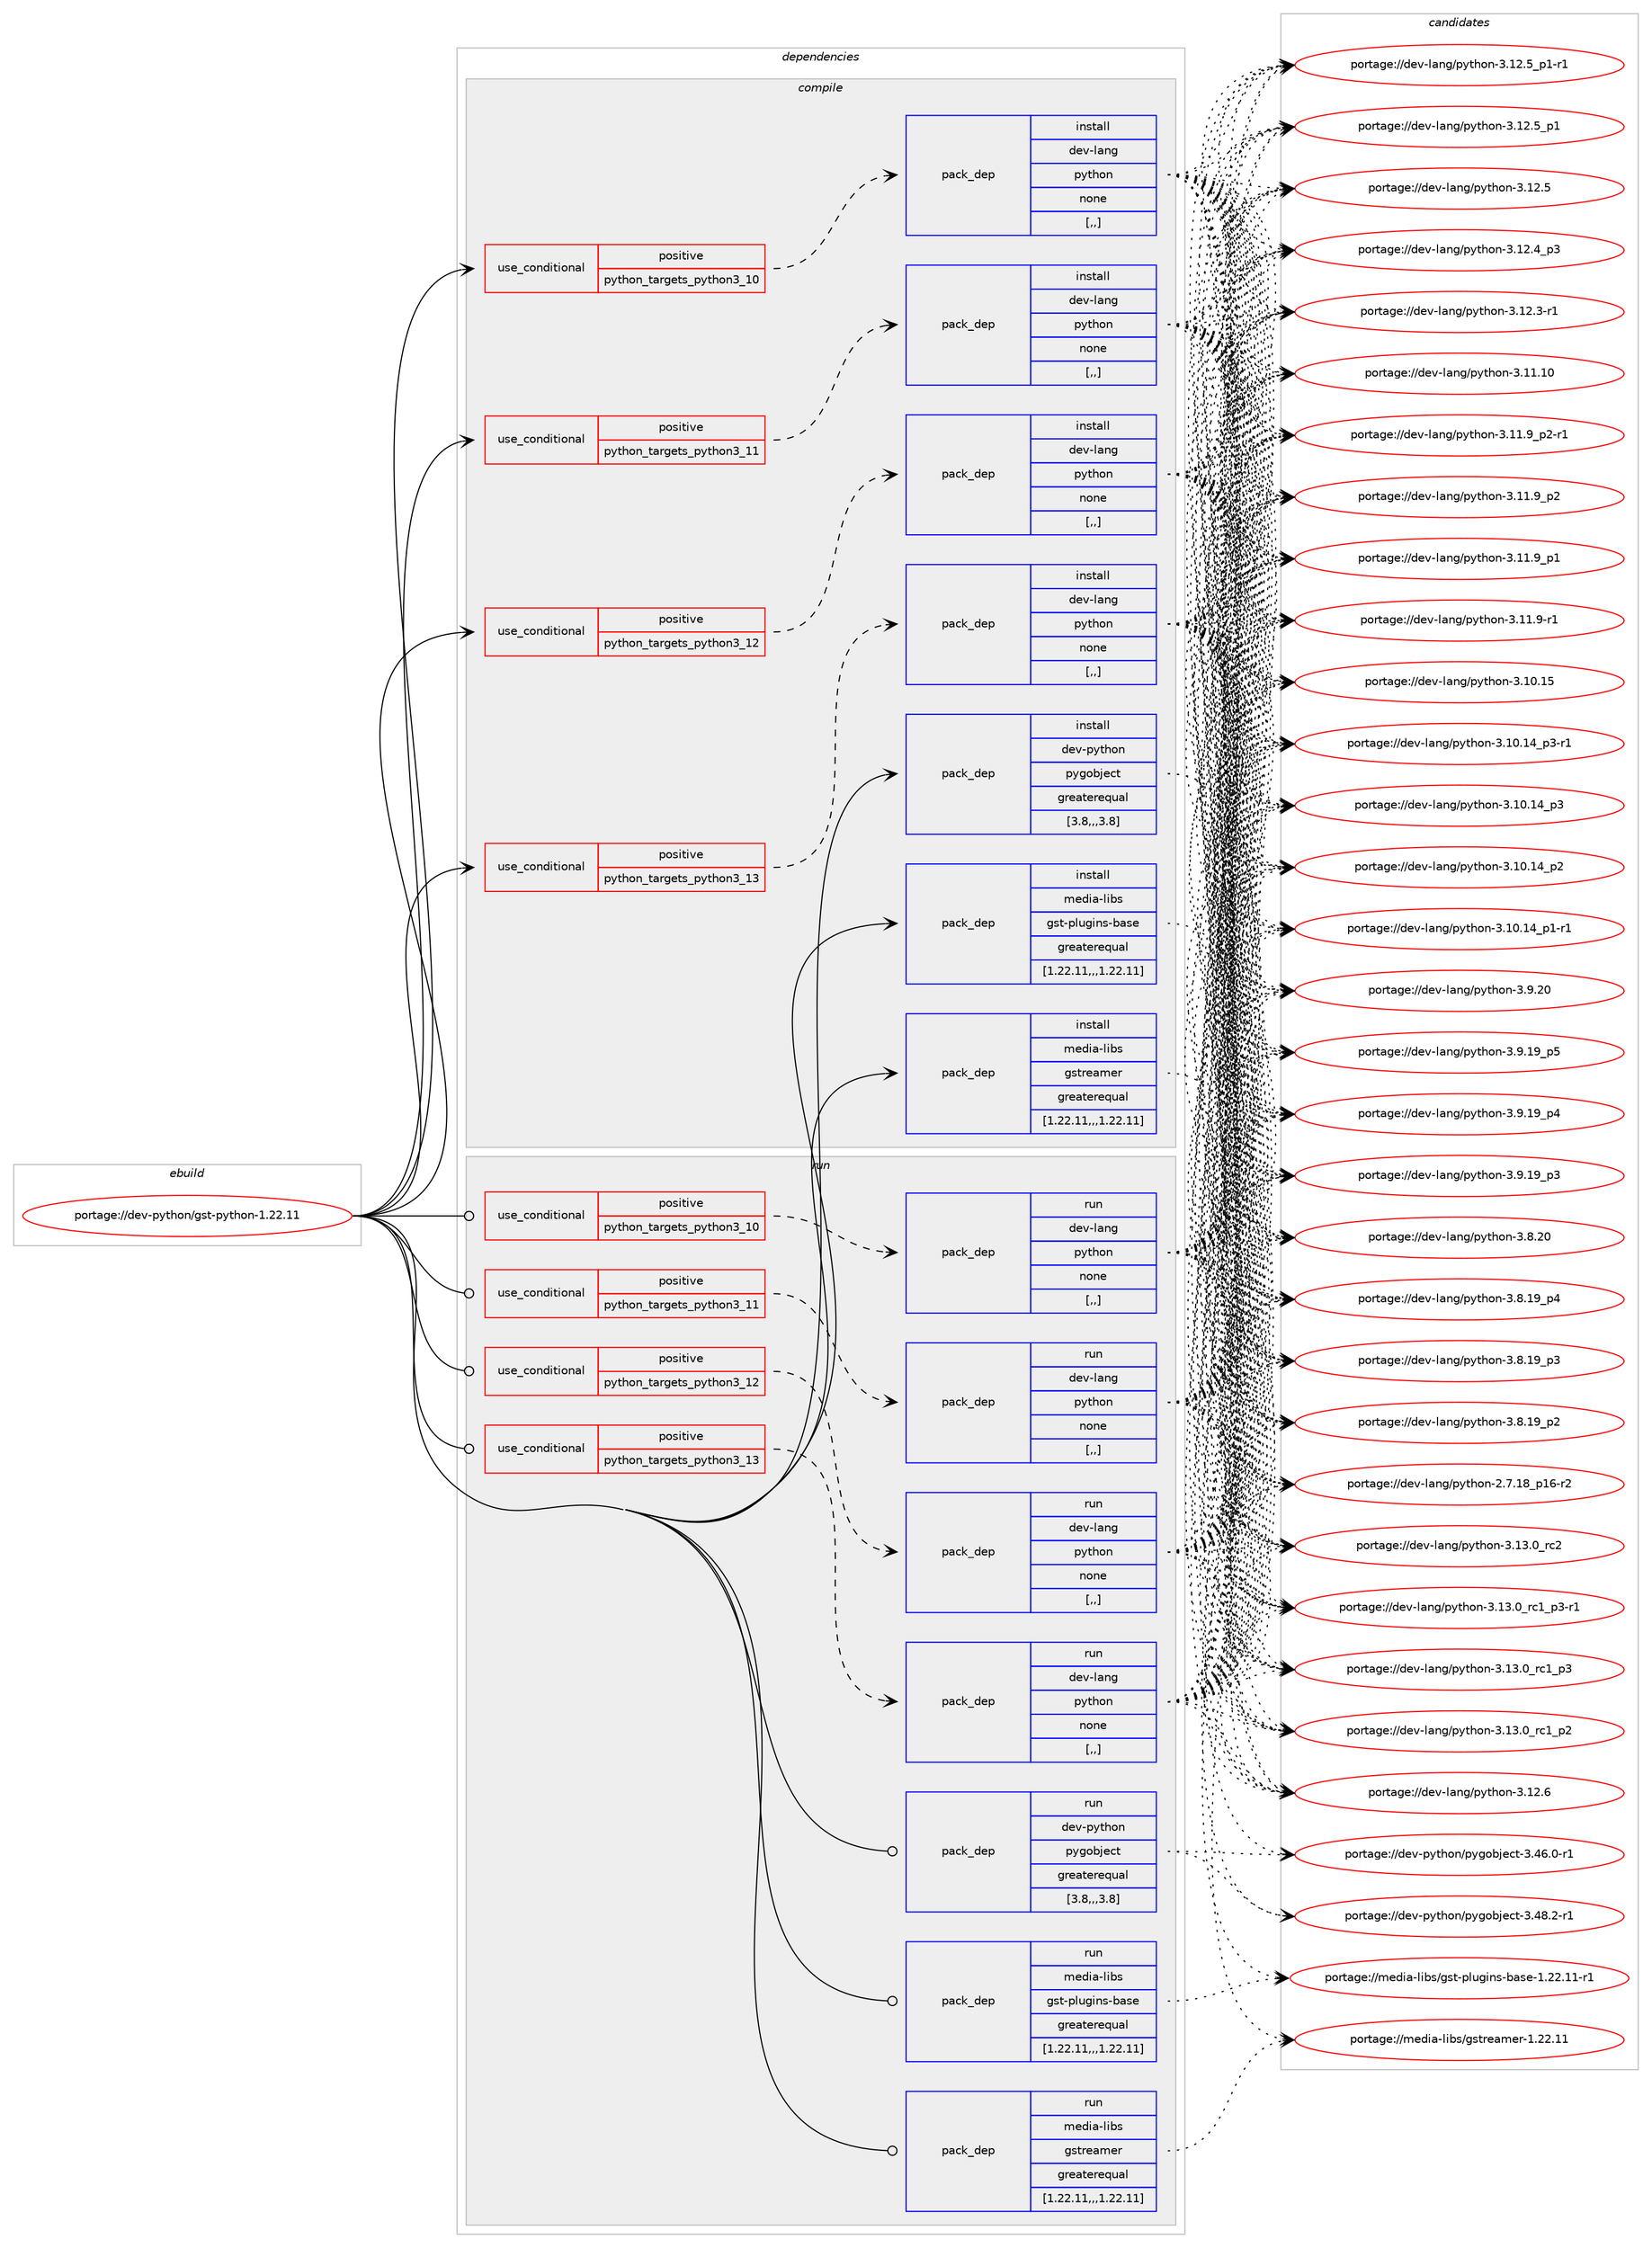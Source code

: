 digraph prolog {

# *************
# Graph options
# *************

newrank=true;
concentrate=true;
compound=true;
graph [rankdir=LR,fontname=Helvetica,fontsize=10,ranksep=1.5];#, ranksep=2.5, nodesep=0.2];
edge  [arrowhead=vee];
node  [fontname=Helvetica,fontsize=10];

# **********
# The ebuild
# **********

subgraph cluster_leftcol {
color=gray;
label=<<i>ebuild</i>>;
id [label="portage://dev-python/gst-python-1.22.11", color=red, width=4, href="../dev-python/gst-python-1.22.11.svg"];
}

# ****************
# The dependencies
# ****************

subgraph cluster_midcol {
color=gray;
label=<<i>dependencies</i>>;
subgraph cluster_compile {
fillcolor="#eeeeee";
style=filled;
label=<<i>compile</i>>;
subgraph cond163540 {
dependency641756 [label=<<TABLE BORDER="0" CELLBORDER="1" CELLSPACING="0" CELLPADDING="4"><TR><TD ROWSPAN="3" CELLPADDING="10">use_conditional</TD></TR><TR><TD>positive</TD></TR><TR><TD>python_targets_python3_10</TD></TR></TABLE>>, shape=none, color=red];
subgraph pack473397 {
dependency641757 [label=<<TABLE BORDER="0" CELLBORDER="1" CELLSPACING="0" CELLPADDING="4" WIDTH="220"><TR><TD ROWSPAN="6" CELLPADDING="30">pack_dep</TD></TR><TR><TD WIDTH="110">install</TD></TR><TR><TD>dev-lang</TD></TR><TR><TD>python</TD></TR><TR><TD>none</TD></TR><TR><TD>[,,]</TD></TR></TABLE>>, shape=none, color=blue];
}
dependency641756:e -> dependency641757:w [weight=20,style="dashed",arrowhead="vee"];
}
id:e -> dependency641756:w [weight=20,style="solid",arrowhead="vee"];
subgraph cond163541 {
dependency641758 [label=<<TABLE BORDER="0" CELLBORDER="1" CELLSPACING="0" CELLPADDING="4"><TR><TD ROWSPAN="3" CELLPADDING="10">use_conditional</TD></TR><TR><TD>positive</TD></TR><TR><TD>python_targets_python3_11</TD></TR></TABLE>>, shape=none, color=red];
subgraph pack473398 {
dependency641759 [label=<<TABLE BORDER="0" CELLBORDER="1" CELLSPACING="0" CELLPADDING="4" WIDTH="220"><TR><TD ROWSPAN="6" CELLPADDING="30">pack_dep</TD></TR><TR><TD WIDTH="110">install</TD></TR><TR><TD>dev-lang</TD></TR><TR><TD>python</TD></TR><TR><TD>none</TD></TR><TR><TD>[,,]</TD></TR></TABLE>>, shape=none, color=blue];
}
dependency641758:e -> dependency641759:w [weight=20,style="dashed",arrowhead="vee"];
}
id:e -> dependency641758:w [weight=20,style="solid",arrowhead="vee"];
subgraph cond163542 {
dependency641760 [label=<<TABLE BORDER="0" CELLBORDER="1" CELLSPACING="0" CELLPADDING="4"><TR><TD ROWSPAN="3" CELLPADDING="10">use_conditional</TD></TR><TR><TD>positive</TD></TR><TR><TD>python_targets_python3_12</TD></TR></TABLE>>, shape=none, color=red];
subgraph pack473399 {
dependency641761 [label=<<TABLE BORDER="0" CELLBORDER="1" CELLSPACING="0" CELLPADDING="4" WIDTH="220"><TR><TD ROWSPAN="6" CELLPADDING="30">pack_dep</TD></TR><TR><TD WIDTH="110">install</TD></TR><TR><TD>dev-lang</TD></TR><TR><TD>python</TD></TR><TR><TD>none</TD></TR><TR><TD>[,,]</TD></TR></TABLE>>, shape=none, color=blue];
}
dependency641760:e -> dependency641761:w [weight=20,style="dashed",arrowhead="vee"];
}
id:e -> dependency641760:w [weight=20,style="solid",arrowhead="vee"];
subgraph cond163543 {
dependency641762 [label=<<TABLE BORDER="0" CELLBORDER="1" CELLSPACING="0" CELLPADDING="4"><TR><TD ROWSPAN="3" CELLPADDING="10">use_conditional</TD></TR><TR><TD>positive</TD></TR><TR><TD>python_targets_python3_13</TD></TR></TABLE>>, shape=none, color=red];
subgraph pack473400 {
dependency641763 [label=<<TABLE BORDER="0" CELLBORDER="1" CELLSPACING="0" CELLPADDING="4" WIDTH="220"><TR><TD ROWSPAN="6" CELLPADDING="30">pack_dep</TD></TR><TR><TD WIDTH="110">install</TD></TR><TR><TD>dev-lang</TD></TR><TR><TD>python</TD></TR><TR><TD>none</TD></TR><TR><TD>[,,]</TD></TR></TABLE>>, shape=none, color=blue];
}
dependency641762:e -> dependency641763:w [weight=20,style="dashed",arrowhead="vee"];
}
id:e -> dependency641762:w [weight=20,style="solid",arrowhead="vee"];
subgraph pack473401 {
dependency641764 [label=<<TABLE BORDER="0" CELLBORDER="1" CELLSPACING="0" CELLPADDING="4" WIDTH="220"><TR><TD ROWSPAN="6" CELLPADDING="30">pack_dep</TD></TR><TR><TD WIDTH="110">install</TD></TR><TR><TD>dev-python</TD></TR><TR><TD>pygobject</TD></TR><TR><TD>greaterequal</TD></TR><TR><TD>[3.8,,,3.8]</TD></TR></TABLE>>, shape=none, color=blue];
}
id:e -> dependency641764:w [weight=20,style="solid",arrowhead="vee"];
subgraph pack473402 {
dependency641765 [label=<<TABLE BORDER="0" CELLBORDER="1" CELLSPACING="0" CELLPADDING="4" WIDTH="220"><TR><TD ROWSPAN="6" CELLPADDING="30">pack_dep</TD></TR><TR><TD WIDTH="110">install</TD></TR><TR><TD>media-libs</TD></TR><TR><TD>gst-plugins-base</TD></TR><TR><TD>greaterequal</TD></TR><TR><TD>[1.22.11,,,1.22.11]</TD></TR></TABLE>>, shape=none, color=blue];
}
id:e -> dependency641765:w [weight=20,style="solid",arrowhead="vee"];
subgraph pack473403 {
dependency641766 [label=<<TABLE BORDER="0" CELLBORDER="1" CELLSPACING="0" CELLPADDING="4" WIDTH="220"><TR><TD ROWSPAN="6" CELLPADDING="30">pack_dep</TD></TR><TR><TD WIDTH="110">install</TD></TR><TR><TD>media-libs</TD></TR><TR><TD>gstreamer</TD></TR><TR><TD>greaterequal</TD></TR><TR><TD>[1.22.11,,,1.22.11]</TD></TR></TABLE>>, shape=none, color=blue];
}
id:e -> dependency641766:w [weight=20,style="solid",arrowhead="vee"];
}
subgraph cluster_compileandrun {
fillcolor="#eeeeee";
style=filled;
label=<<i>compile and run</i>>;
}
subgraph cluster_run {
fillcolor="#eeeeee";
style=filled;
label=<<i>run</i>>;
subgraph cond163544 {
dependency641767 [label=<<TABLE BORDER="0" CELLBORDER="1" CELLSPACING="0" CELLPADDING="4"><TR><TD ROWSPAN="3" CELLPADDING="10">use_conditional</TD></TR><TR><TD>positive</TD></TR><TR><TD>python_targets_python3_10</TD></TR></TABLE>>, shape=none, color=red];
subgraph pack473404 {
dependency641768 [label=<<TABLE BORDER="0" CELLBORDER="1" CELLSPACING="0" CELLPADDING="4" WIDTH="220"><TR><TD ROWSPAN="6" CELLPADDING="30">pack_dep</TD></TR><TR><TD WIDTH="110">run</TD></TR><TR><TD>dev-lang</TD></TR><TR><TD>python</TD></TR><TR><TD>none</TD></TR><TR><TD>[,,]</TD></TR></TABLE>>, shape=none, color=blue];
}
dependency641767:e -> dependency641768:w [weight=20,style="dashed",arrowhead="vee"];
}
id:e -> dependency641767:w [weight=20,style="solid",arrowhead="odot"];
subgraph cond163545 {
dependency641769 [label=<<TABLE BORDER="0" CELLBORDER="1" CELLSPACING="0" CELLPADDING="4"><TR><TD ROWSPAN="3" CELLPADDING="10">use_conditional</TD></TR><TR><TD>positive</TD></TR><TR><TD>python_targets_python3_11</TD></TR></TABLE>>, shape=none, color=red];
subgraph pack473405 {
dependency641770 [label=<<TABLE BORDER="0" CELLBORDER="1" CELLSPACING="0" CELLPADDING="4" WIDTH="220"><TR><TD ROWSPAN="6" CELLPADDING="30">pack_dep</TD></TR><TR><TD WIDTH="110">run</TD></TR><TR><TD>dev-lang</TD></TR><TR><TD>python</TD></TR><TR><TD>none</TD></TR><TR><TD>[,,]</TD></TR></TABLE>>, shape=none, color=blue];
}
dependency641769:e -> dependency641770:w [weight=20,style="dashed",arrowhead="vee"];
}
id:e -> dependency641769:w [weight=20,style="solid",arrowhead="odot"];
subgraph cond163546 {
dependency641771 [label=<<TABLE BORDER="0" CELLBORDER="1" CELLSPACING="0" CELLPADDING="4"><TR><TD ROWSPAN="3" CELLPADDING="10">use_conditional</TD></TR><TR><TD>positive</TD></TR><TR><TD>python_targets_python3_12</TD></TR></TABLE>>, shape=none, color=red];
subgraph pack473406 {
dependency641772 [label=<<TABLE BORDER="0" CELLBORDER="1" CELLSPACING="0" CELLPADDING="4" WIDTH="220"><TR><TD ROWSPAN="6" CELLPADDING="30">pack_dep</TD></TR><TR><TD WIDTH="110">run</TD></TR><TR><TD>dev-lang</TD></TR><TR><TD>python</TD></TR><TR><TD>none</TD></TR><TR><TD>[,,]</TD></TR></TABLE>>, shape=none, color=blue];
}
dependency641771:e -> dependency641772:w [weight=20,style="dashed",arrowhead="vee"];
}
id:e -> dependency641771:w [weight=20,style="solid",arrowhead="odot"];
subgraph cond163547 {
dependency641773 [label=<<TABLE BORDER="0" CELLBORDER="1" CELLSPACING="0" CELLPADDING="4"><TR><TD ROWSPAN="3" CELLPADDING="10">use_conditional</TD></TR><TR><TD>positive</TD></TR><TR><TD>python_targets_python3_13</TD></TR></TABLE>>, shape=none, color=red];
subgraph pack473407 {
dependency641774 [label=<<TABLE BORDER="0" CELLBORDER="1" CELLSPACING="0" CELLPADDING="4" WIDTH="220"><TR><TD ROWSPAN="6" CELLPADDING="30">pack_dep</TD></TR><TR><TD WIDTH="110">run</TD></TR><TR><TD>dev-lang</TD></TR><TR><TD>python</TD></TR><TR><TD>none</TD></TR><TR><TD>[,,]</TD></TR></TABLE>>, shape=none, color=blue];
}
dependency641773:e -> dependency641774:w [weight=20,style="dashed",arrowhead="vee"];
}
id:e -> dependency641773:w [weight=20,style="solid",arrowhead="odot"];
subgraph pack473408 {
dependency641775 [label=<<TABLE BORDER="0" CELLBORDER="1" CELLSPACING="0" CELLPADDING="4" WIDTH="220"><TR><TD ROWSPAN="6" CELLPADDING="30">pack_dep</TD></TR><TR><TD WIDTH="110">run</TD></TR><TR><TD>dev-python</TD></TR><TR><TD>pygobject</TD></TR><TR><TD>greaterequal</TD></TR><TR><TD>[3.8,,,3.8]</TD></TR></TABLE>>, shape=none, color=blue];
}
id:e -> dependency641775:w [weight=20,style="solid",arrowhead="odot"];
subgraph pack473409 {
dependency641776 [label=<<TABLE BORDER="0" CELLBORDER="1" CELLSPACING="0" CELLPADDING="4" WIDTH="220"><TR><TD ROWSPAN="6" CELLPADDING="30">pack_dep</TD></TR><TR><TD WIDTH="110">run</TD></TR><TR><TD>media-libs</TD></TR><TR><TD>gst-plugins-base</TD></TR><TR><TD>greaterequal</TD></TR><TR><TD>[1.22.11,,,1.22.11]</TD></TR></TABLE>>, shape=none, color=blue];
}
id:e -> dependency641776:w [weight=20,style="solid",arrowhead="odot"];
subgraph pack473410 {
dependency641777 [label=<<TABLE BORDER="0" CELLBORDER="1" CELLSPACING="0" CELLPADDING="4" WIDTH="220"><TR><TD ROWSPAN="6" CELLPADDING="30">pack_dep</TD></TR><TR><TD WIDTH="110">run</TD></TR><TR><TD>media-libs</TD></TR><TR><TD>gstreamer</TD></TR><TR><TD>greaterequal</TD></TR><TR><TD>[1.22.11,,,1.22.11]</TD></TR></TABLE>>, shape=none, color=blue];
}
id:e -> dependency641777:w [weight=20,style="solid",arrowhead="odot"];
}
}

# **************
# The candidates
# **************

subgraph cluster_choices {
rank=same;
color=gray;
label=<<i>candidates</i>>;

subgraph choice473397 {
color=black;
nodesep=1;
choice10010111845108971101034711212111610411111045514649514648951149950 [label="portage://dev-lang/python-3.13.0_rc2", color=red, width=4,href="../dev-lang/python-3.13.0_rc2.svg"];
choice1001011184510897110103471121211161041111104551464951464895114994995112514511449 [label="portage://dev-lang/python-3.13.0_rc1_p3-r1", color=red, width=4,href="../dev-lang/python-3.13.0_rc1_p3-r1.svg"];
choice100101118451089711010347112121116104111110455146495146489511499499511251 [label="portage://dev-lang/python-3.13.0_rc1_p3", color=red, width=4,href="../dev-lang/python-3.13.0_rc1_p3.svg"];
choice100101118451089711010347112121116104111110455146495146489511499499511250 [label="portage://dev-lang/python-3.13.0_rc1_p2", color=red, width=4,href="../dev-lang/python-3.13.0_rc1_p2.svg"];
choice10010111845108971101034711212111610411111045514649504654 [label="portage://dev-lang/python-3.12.6", color=red, width=4,href="../dev-lang/python-3.12.6.svg"];
choice1001011184510897110103471121211161041111104551464950465395112494511449 [label="portage://dev-lang/python-3.12.5_p1-r1", color=red, width=4,href="../dev-lang/python-3.12.5_p1-r1.svg"];
choice100101118451089711010347112121116104111110455146495046539511249 [label="portage://dev-lang/python-3.12.5_p1", color=red, width=4,href="../dev-lang/python-3.12.5_p1.svg"];
choice10010111845108971101034711212111610411111045514649504653 [label="portage://dev-lang/python-3.12.5", color=red, width=4,href="../dev-lang/python-3.12.5.svg"];
choice100101118451089711010347112121116104111110455146495046529511251 [label="portage://dev-lang/python-3.12.4_p3", color=red, width=4,href="../dev-lang/python-3.12.4_p3.svg"];
choice100101118451089711010347112121116104111110455146495046514511449 [label="portage://dev-lang/python-3.12.3-r1", color=red, width=4,href="../dev-lang/python-3.12.3-r1.svg"];
choice1001011184510897110103471121211161041111104551464949464948 [label="portage://dev-lang/python-3.11.10", color=red, width=4,href="../dev-lang/python-3.11.10.svg"];
choice1001011184510897110103471121211161041111104551464949465795112504511449 [label="portage://dev-lang/python-3.11.9_p2-r1", color=red, width=4,href="../dev-lang/python-3.11.9_p2-r1.svg"];
choice100101118451089711010347112121116104111110455146494946579511250 [label="portage://dev-lang/python-3.11.9_p2", color=red, width=4,href="../dev-lang/python-3.11.9_p2.svg"];
choice100101118451089711010347112121116104111110455146494946579511249 [label="portage://dev-lang/python-3.11.9_p1", color=red, width=4,href="../dev-lang/python-3.11.9_p1.svg"];
choice100101118451089711010347112121116104111110455146494946574511449 [label="portage://dev-lang/python-3.11.9-r1", color=red, width=4,href="../dev-lang/python-3.11.9-r1.svg"];
choice1001011184510897110103471121211161041111104551464948464953 [label="portage://dev-lang/python-3.10.15", color=red, width=4,href="../dev-lang/python-3.10.15.svg"];
choice100101118451089711010347112121116104111110455146494846495295112514511449 [label="portage://dev-lang/python-3.10.14_p3-r1", color=red, width=4,href="../dev-lang/python-3.10.14_p3-r1.svg"];
choice10010111845108971101034711212111610411111045514649484649529511251 [label="portage://dev-lang/python-3.10.14_p3", color=red, width=4,href="../dev-lang/python-3.10.14_p3.svg"];
choice10010111845108971101034711212111610411111045514649484649529511250 [label="portage://dev-lang/python-3.10.14_p2", color=red, width=4,href="../dev-lang/python-3.10.14_p2.svg"];
choice100101118451089711010347112121116104111110455146494846495295112494511449 [label="portage://dev-lang/python-3.10.14_p1-r1", color=red, width=4,href="../dev-lang/python-3.10.14_p1-r1.svg"];
choice10010111845108971101034711212111610411111045514657465048 [label="portage://dev-lang/python-3.9.20", color=red, width=4,href="../dev-lang/python-3.9.20.svg"];
choice100101118451089711010347112121116104111110455146574649579511253 [label="portage://dev-lang/python-3.9.19_p5", color=red, width=4,href="../dev-lang/python-3.9.19_p5.svg"];
choice100101118451089711010347112121116104111110455146574649579511252 [label="portage://dev-lang/python-3.9.19_p4", color=red, width=4,href="../dev-lang/python-3.9.19_p4.svg"];
choice100101118451089711010347112121116104111110455146574649579511251 [label="portage://dev-lang/python-3.9.19_p3", color=red, width=4,href="../dev-lang/python-3.9.19_p3.svg"];
choice10010111845108971101034711212111610411111045514656465048 [label="portage://dev-lang/python-3.8.20", color=red, width=4,href="../dev-lang/python-3.8.20.svg"];
choice100101118451089711010347112121116104111110455146564649579511252 [label="portage://dev-lang/python-3.8.19_p4", color=red, width=4,href="../dev-lang/python-3.8.19_p4.svg"];
choice100101118451089711010347112121116104111110455146564649579511251 [label="portage://dev-lang/python-3.8.19_p3", color=red, width=4,href="../dev-lang/python-3.8.19_p3.svg"];
choice100101118451089711010347112121116104111110455146564649579511250 [label="portage://dev-lang/python-3.8.19_p2", color=red, width=4,href="../dev-lang/python-3.8.19_p2.svg"];
choice100101118451089711010347112121116104111110455046554649569511249544511450 [label="portage://dev-lang/python-2.7.18_p16-r2", color=red, width=4,href="../dev-lang/python-2.7.18_p16-r2.svg"];
dependency641757:e -> choice10010111845108971101034711212111610411111045514649514648951149950:w [style=dotted,weight="100"];
dependency641757:e -> choice1001011184510897110103471121211161041111104551464951464895114994995112514511449:w [style=dotted,weight="100"];
dependency641757:e -> choice100101118451089711010347112121116104111110455146495146489511499499511251:w [style=dotted,weight="100"];
dependency641757:e -> choice100101118451089711010347112121116104111110455146495146489511499499511250:w [style=dotted,weight="100"];
dependency641757:e -> choice10010111845108971101034711212111610411111045514649504654:w [style=dotted,weight="100"];
dependency641757:e -> choice1001011184510897110103471121211161041111104551464950465395112494511449:w [style=dotted,weight="100"];
dependency641757:e -> choice100101118451089711010347112121116104111110455146495046539511249:w [style=dotted,weight="100"];
dependency641757:e -> choice10010111845108971101034711212111610411111045514649504653:w [style=dotted,weight="100"];
dependency641757:e -> choice100101118451089711010347112121116104111110455146495046529511251:w [style=dotted,weight="100"];
dependency641757:e -> choice100101118451089711010347112121116104111110455146495046514511449:w [style=dotted,weight="100"];
dependency641757:e -> choice1001011184510897110103471121211161041111104551464949464948:w [style=dotted,weight="100"];
dependency641757:e -> choice1001011184510897110103471121211161041111104551464949465795112504511449:w [style=dotted,weight="100"];
dependency641757:e -> choice100101118451089711010347112121116104111110455146494946579511250:w [style=dotted,weight="100"];
dependency641757:e -> choice100101118451089711010347112121116104111110455146494946579511249:w [style=dotted,weight="100"];
dependency641757:e -> choice100101118451089711010347112121116104111110455146494946574511449:w [style=dotted,weight="100"];
dependency641757:e -> choice1001011184510897110103471121211161041111104551464948464953:w [style=dotted,weight="100"];
dependency641757:e -> choice100101118451089711010347112121116104111110455146494846495295112514511449:w [style=dotted,weight="100"];
dependency641757:e -> choice10010111845108971101034711212111610411111045514649484649529511251:w [style=dotted,weight="100"];
dependency641757:e -> choice10010111845108971101034711212111610411111045514649484649529511250:w [style=dotted,weight="100"];
dependency641757:e -> choice100101118451089711010347112121116104111110455146494846495295112494511449:w [style=dotted,weight="100"];
dependency641757:e -> choice10010111845108971101034711212111610411111045514657465048:w [style=dotted,weight="100"];
dependency641757:e -> choice100101118451089711010347112121116104111110455146574649579511253:w [style=dotted,weight="100"];
dependency641757:e -> choice100101118451089711010347112121116104111110455146574649579511252:w [style=dotted,weight="100"];
dependency641757:e -> choice100101118451089711010347112121116104111110455146574649579511251:w [style=dotted,weight="100"];
dependency641757:e -> choice10010111845108971101034711212111610411111045514656465048:w [style=dotted,weight="100"];
dependency641757:e -> choice100101118451089711010347112121116104111110455146564649579511252:w [style=dotted,weight="100"];
dependency641757:e -> choice100101118451089711010347112121116104111110455146564649579511251:w [style=dotted,weight="100"];
dependency641757:e -> choice100101118451089711010347112121116104111110455146564649579511250:w [style=dotted,weight="100"];
dependency641757:e -> choice100101118451089711010347112121116104111110455046554649569511249544511450:w [style=dotted,weight="100"];
}
subgraph choice473398 {
color=black;
nodesep=1;
choice10010111845108971101034711212111610411111045514649514648951149950 [label="portage://dev-lang/python-3.13.0_rc2", color=red, width=4,href="../dev-lang/python-3.13.0_rc2.svg"];
choice1001011184510897110103471121211161041111104551464951464895114994995112514511449 [label="portage://dev-lang/python-3.13.0_rc1_p3-r1", color=red, width=4,href="../dev-lang/python-3.13.0_rc1_p3-r1.svg"];
choice100101118451089711010347112121116104111110455146495146489511499499511251 [label="portage://dev-lang/python-3.13.0_rc1_p3", color=red, width=4,href="../dev-lang/python-3.13.0_rc1_p3.svg"];
choice100101118451089711010347112121116104111110455146495146489511499499511250 [label="portage://dev-lang/python-3.13.0_rc1_p2", color=red, width=4,href="../dev-lang/python-3.13.0_rc1_p2.svg"];
choice10010111845108971101034711212111610411111045514649504654 [label="portage://dev-lang/python-3.12.6", color=red, width=4,href="../dev-lang/python-3.12.6.svg"];
choice1001011184510897110103471121211161041111104551464950465395112494511449 [label="portage://dev-lang/python-3.12.5_p1-r1", color=red, width=4,href="../dev-lang/python-3.12.5_p1-r1.svg"];
choice100101118451089711010347112121116104111110455146495046539511249 [label="portage://dev-lang/python-3.12.5_p1", color=red, width=4,href="../dev-lang/python-3.12.5_p1.svg"];
choice10010111845108971101034711212111610411111045514649504653 [label="portage://dev-lang/python-3.12.5", color=red, width=4,href="../dev-lang/python-3.12.5.svg"];
choice100101118451089711010347112121116104111110455146495046529511251 [label="portage://dev-lang/python-3.12.4_p3", color=red, width=4,href="../dev-lang/python-3.12.4_p3.svg"];
choice100101118451089711010347112121116104111110455146495046514511449 [label="portage://dev-lang/python-3.12.3-r1", color=red, width=4,href="../dev-lang/python-3.12.3-r1.svg"];
choice1001011184510897110103471121211161041111104551464949464948 [label="portage://dev-lang/python-3.11.10", color=red, width=4,href="../dev-lang/python-3.11.10.svg"];
choice1001011184510897110103471121211161041111104551464949465795112504511449 [label="portage://dev-lang/python-3.11.9_p2-r1", color=red, width=4,href="../dev-lang/python-3.11.9_p2-r1.svg"];
choice100101118451089711010347112121116104111110455146494946579511250 [label="portage://dev-lang/python-3.11.9_p2", color=red, width=4,href="../dev-lang/python-3.11.9_p2.svg"];
choice100101118451089711010347112121116104111110455146494946579511249 [label="portage://dev-lang/python-3.11.9_p1", color=red, width=4,href="../dev-lang/python-3.11.9_p1.svg"];
choice100101118451089711010347112121116104111110455146494946574511449 [label="portage://dev-lang/python-3.11.9-r1", color=red, width=4,href="../dev-lang/python-3.11.9-r1.svg"];
choice1001011184510897110103471121211161041111104551464948464953 [label="portage://dev-lang/python-3.10.15", color=red, width=4,href="../dev-lang/python-3.10.15.svg"];
choice100101118451089711010347112121116104111110455146494846495295112514511449 [label="portage://dev-lang/python-3.10.14_p3-r1", color=red, width=4,href="../dev-lang/python-3.10.14_p3-r1.svg"];
choice10010111845108971101034711212111610411111045514649484649529511251 [label="portage://dev-lang/python-3.10.14_p3", color=red, width=4,href="../dev-lang/python-3.10.14_p3.svg"];
choice10010111845108971101034711212111610411111045514649484649529511250 [label="portage://dev-lang/python-3.10.14_p2", color=red, width=4,href="../dev-lang/python-3.10.14_p2.svg"];
choice100101118451089711010347112121116104111110455146494846495295112494511449 [label="portage://dev-lang/python-3.10.14_p1-r1", color=red, width=4,href="../dev-lang/python-3.10.14_p1-r1.svg"];
choice10010111845108971101034711212111610411111045514657465048 [label="portage://dev-lang/python-3.9.20", color=red, width=4,href="../dev-lang/python-3.9.20.svg"];
choice100101118451089711010347112121116104111110455146574649579511253 [label="portage://dev-lang/python-3.9.19_p5", color=red, width=4,href="../dev-lang/python-3.9.19_p5.svg"];
choice100101118451089711010347112121116104111110455146574649579511252 [label="portage://dev-lang/python-3.9.19_p4", color=red, width=4,href="../dev-lang/python-3.9.19_p4.svg"];
choice100101118451089711010347112121116104111110455146574649579511251 [label="portage://dev-lang/python-3.9.19_p3", color=red, width=4,href="../dev-lang/python-3.9.19_p3.svg"];
choice10010111845108971101034711212111610411111045514656465048 [label="portage://dev-lang/python-3.8.20", color=red, width=4,href="../dev-lang/python-3.8.20.svg"];
choice100101118451089711010347112121116104111110455146564649579511252 [label="portage://dev-lang/python-3.8.19_p4", color=red, width=4,href="../dev-lang/python-3.8.19_p4.svg"];
choice100101118451089711010347112121116104111110455146564649579511251 [label="portage://dev-lang/python-3.8.19_p3", color=red, width=4,href="../dev-lang/python-3.8.19_p3.svg"];
choice100101118451089711010347112121116104111110455146564649579511250 [label="portage://dev-lang/python-3.8.19_p2", color=red, width=4,href="../dev-lang/python-3.8.19_p2.svg"];
choice100101118451089711010347112121116104111110455046554649569511249544511450 [label="portage://dev-lang/python-2.7.18_p16-r2", color=red, width=4,href="../dev-lang/python-2.7.18_p16-r2.svg"];
dependency641759:e -> choice10010111845108971101034711212111610411111045514649514648951149950:w [style=dotted,weight="100"];
dependency641759:e -> choice1001011184510897110103471121211161041111104551464951464895114994995112514511449:w [style=dotted,weight="100"];
dependency641759:e -> choice100101118451089711010347112121116104111110455146495146489511499499511251:w [style=dotted,weight="100"];
dependency641759:e -> choice100101118451089711010347112121116104111110455146495146489511499499511250:w [style=dotted,weight="100"];
dependency641759:e -> choice10010111845108971101034711212111610411111045514649504654:w [style=dotted,weight="100"];
dependency641759:e -> choice1001011184510897110103471121211161041111104551464950465395112494511449:w [style=dotted,weight="100"];
dependency641759:e -> choice100101118451089711010347112121116104111110455146495046539511249:w [style=dotted,weight="100"];
dependency641759:e -> choice10010111845108971101034711212111610411111045514649504653:w [style=dotted,weight="100"];
dependency641759:e -> choice100101118451089711010347112121116104111110455146495046529511251:w [style=dotted,weight="100"];
dependency641759:e -> choice100101118451089711010347112121116104111110455146495046514511449:w [style=dotted,weight="100"];
dependency641759:e -> choice1001011184510897110103471121211161041111104551464949464948:w [style=dotted,weight="100"];
dependency641759:e -> choice1001011184510897110103471121211161041111104551464949465795112504511449:w [style=dotted,weight="100"];
dependency641759:e -> choice100101118451089711010347112121116104111110455146494946579511250:w [style=dotted,weight="100"];
dependency641759:e -> choice100101118451089711010347112121116104111110455146494946579511249:w [style=dotted,weight="100"];
dependency641759:e -> choice100101118451089711010347112121116104111110455146494946574511449:w [style=dotted,weight="100"];
dependency641759:e -> choice1001011184510897110103471121211161041111104551464948464953:w [style=dotted,weight="100"];
dependency641759:e -> choice100101118451089711010347112121116104111110455146494846495295112514511449:w [style=dotted,weight="100"];
dependency641759:e -> choice10010111845108971101034711212111610411111045514649484649529511251:w [style=dotted,weight="100"];
dependency641759:e -> choice10010111845108971101034711212111610411111045514649484649529511250:w [style=dotted,weight="100"];
dependency641759:e -> choice100101118451089711010347112121116104111110455146494846495295112494511449:w [style=dotted,weight="100"];
dependency641759:e -> choice10010111845108971101034711212111610411111045514657465048:w [style=dotted,weight="100"];
dependency641759:e -> choice100101118451089711010347112121116104111110455146574649579511253:w [style=dotted,weight="100"];
dependency641759:e -> choice100101118451089711010347112121116104111110455146574649579511252:w [style=dotted,weight="100"];
dependency641759:e -> choice100101118451089711010347112121116104111110455146574649579511251:w [style=dotted,weight="100"];
dependency641759:e -> choice10010111845108971101034711212111610411111045514656465048:w [style=dotted,weight="100"];
dependency641759:e -> choice100101118451089711010347112121116104111110455146564649579511252:w [style=dotted,weight="100"];
dependency641759:e -> choice100101118451089711010347112121116104111110455146564649579511251:w [style=dotted,weight="100"];
dependency641759:e -> choice100101118451089711010347112121116104111110455146564649579511250:w [style=dotted,weight="100"];
dependency641759:e -> choice100101118451089711010347112121116104111110455046554649569511249544511450:w [style=dotted,weight="100"];
}
subgraph choice473399 {
color=black;
nodesep=1;
choice10010111845108971101034711212111610411111045514649514648951149950 [label="portage://dev-lang/python-3.13.0_rc2", color=red, width=4,href="../dev-lang/python-3.13.0_rc2.svg"];
choice1001011184510897110103471121211161041111104551464951464895114994995112514511449 [label="portage://dev-lang/python-3.13.0_rc1_p3-r1", color=red, width=4,href="../dev-lang/python-3.13.0_rc1_p3-r1.svg"];
choice100101118451089711010347112121116104111110455146495146489511499499511251 [label="portage://dev-lang/python-3.13.0_rc1_p3", color=red, width=4,href="../dev-lang/python-3.13.0_rc1_p3.svg"];
choice100101118451089711010347112121116104111110455146495146489511499499511250 [label="portage://dev-lang/python-3.13.0_rc1_p2", color=red, width=4,href="../dev-lang/python-3.13.0_rc1_p2.svg"];
choice10010111845108971101034711212111610411111045514649504654 [label="portage://dev-lang/python-3.12.6", color=red, width=4,href="../dev-lang/python-3.12.6.svg"];
choice1001011184510897110103471121211161041111104551464950465395112494511449 [label="portage://dev-lang/python-3.12.5_p1-r1", color=red, width=4,href="../dev-lang/python-3.12.5_p1-r1.svg"];
choice100101118451089711010347112121116104111110455146495046539511249 [label="portage://dev-lang/python-3.12.5_p1", color=red, width=4,href="../dev-lang/python-3.12.5_p1.svg"];
choice10010111845108971101034711212111610411111045514649504653 [label="portage://dev-lang/python-3.12.5", color=red, width=4,href="../dev-lang/python-3.12.5.svg"];
choice100101118451089711010347112121116104111110455146495046529511251 [label="portage://dev-lang/python-3.12.4_p3", color=red, width=4,href="../dev-lang/python-3.12.4_p3.svg"];
choice100101118451089711010347112121116104111110455146495046514511449 [label="portage://dev-lang/python-3.12.3-r1", color=red, width=4,href="../dev-lang/python-3.12.3-r1.svg"];
choice1001011184510897110103471121211161041111104551464949464948 [label="portage://dev-lang/python-3.11.10", color=red, width=4,href="../dev-lang/python-3.11.10.svg"];
choice1001011184510897110103471121211161041111104551464949465795112504511449 [label="portage://dev-lang/python-3.11.9_p2-r1", color=red, width=4,href="../dev-lang/python-3.11.9_p2-r1.svg"];
choice100101118451089711010347112121116104111110455146494946579511250 [label="portage://dev-lang/python-3.11.9_p2", color=red, width=4,href="../dev-lang/python-3.11.9_p2.svg"];
choice100101118451089711010347112121116104111110455146494946579511249 [label="portage://dev-lang/python-3.11.9_p1", color=red, width=4,href="../dev-lang/python-3.11.9_p1.svg"];
choice100101118451089711010347112121116104111110455146494946574511449 [label="portage://dev-lang/python-3.11.9-r1", color=red, width=4,href="../dev-lang/python-3.11.9-r1.svg"];
choice1001011184510897110103471121211161041111104551464948464953 [label="portage://dev-lang/python-3.10.15", color=red, width=4,href="../dev-lang/python-3.10.15.svg"];
choice100101118451089711010347112121116104111110455146494846495295112514511449 [label="portage://dev-lang/python-3.10.14_p3-r1", color=red, width=4,href="../dev-lang/python-3.10.14_p3-r1.svg"];
choice10010111845108971101034711212111610411111045514649484649529511251 [label="portage://dev-lang/python-3.10.14_p3", color=red, width=4,href="../dev-lang/python-3.10.14_p3.svg"];
choice10010111845108971101034711212111610411111045514649484649529511250 [label="portage://dev-lang/python-3.10.14_p2", color=red, width=4,href="../dev-lang/python-3.10.14_p2.svg"];
choice100101118451089711010347112121116104111110455146494846495295112494511449 [label="portage://dev-lang/python-3.10.14_p1-r1", color=red, width=4,href="../dev-lang/python-3.10.14_p1-r1.svg"];
choice10010111845108971101034711212111610411111045514657465048 [label="portage://dev-lang/python-3.9.20", color=red, width=4,href="../dev-lang/python-3.9.20.svg"];
choice100101118451089711010347112121116104111110455146574649579511253 [label="portage://dev-lang/python-3.9.19_p5", color=red, width=4,href="../dev-lang/python-3.9.19_p5.svg"];
choice100101118451089711010347112121116104111110455146574649579511252 [label="portage://dev-lang/python-3.9.19_p4", color=red, width=4,href="../dev-lang/python-3.9.19_p4.svg"];
choice100101118451089711010347112121116104111110455146574649579511251 [label="portage://dev-lang/python-3.9.19_p3", color=red, width=4,href="../dev-lang/python-3.9.19_p3.svg"];
choice10010111845108971101034711212111610411111045514656465048 [label="portage://dev-lang/python-3.8.20", color=red, width=4,href="../dev-lang/python-3.8.20.svg"];
choice100101118451089711010347112121116104111110455146564649579511252 [label="portage://dev-lang/python-3.8.19_p4", color=red, width=4,href="../dev-lang/python-3.8.19_p4.svg"];
choice100101118451089711010347112121116104111110455146564649579511251 [label="portage://dev-lang/python-3.8.19_p3", color=red, width=4,href="../dev-lang/python-3.8.19_p3.svg"];
choice100101118451089711010347112121116104111110455146564649579511250 [label="portage://dev-lang/python-3.8.19_p2", color=red, width=4,href="../dev-lang/python-3.8.19_p2.svg"];
choice100101118451089711010347112121116104111110455046554649569511249544511450 [label="portage://dev-lang/python-2.7.18_p16-r2", color=red, width=4,href="../dev-lang/python-2.7.18_p16-r2.svg"];
dependency641761:e -> choice10010111845108971101034711212111610411111045514649514648951149950:w [style=dotted,weight="100"];
dependency641761:e -> choice1001011184510897110103471121211161041111104551464951464895114994995112514511449:w [style=dotted,weight="100"];
dependency641761:e -> choice100101118451089711010347112121116104111110455146495146489511499499511251:w [style=dotted,weight="100"];
dependency641761:e -> choice100101118451089711010347112121116104111110455146495146489511499499511250:w [style=dotted,weight="100"];
dependency641761:e -> choice10010111845108971101034711212111610411111045514649504654:w [style=dotted,weight="100"];
dependency641761:e -> choice1001011184510897110103471121211161041111104551464950465395112494511449:w [style=dotted,weight="100"];
dependency641761:e -> choice100101118451089711010347112121116104111110455146495046539511249:w [style=dotted,weight="100"];
dependency641761:e -> choice10010111845108971101034711212111610411111045514649504653:w [style=dotted,weight="100"];
dependency641761:e -> choice100101118451089711010347112121116104111110455146495046529511251:w [style=dotted,weight="100"];
dependency641761:e -> choice100101118451089711010347112121116104111110455146495046514511449:w [style=dotted,weight="100"];
dependency641761:e -> choice1001011184510897110103471121211161041111104551464949464948:w [style=dotted,weight="100"];
dependency641761:e -> choice1001011184510897110103471121211161041111104551464949465795112504511449:w [style=dotted,weight="100"];
dependency641761:e -> choice100101118451089711010347112121116104111110455146494946579511250:w [style=dotted,weight="100"];
dependency641761:e -> choice100101118451089711010347112121116104111110455146494946579511249:w [style=dotted,weight="100"];
dependency641761:e -> choice100101118451089711010347112121116104111110455146494946574511449:w [style=dotted,weight="100"];
dependency641761:e -> choice1001011184510897110103471121211161041111104551464948464953:w [style=dotted,weight="100"];
dependency641761:e -> choice100101118451089711010347112121116104111110455146494846495295112514511449:w [style=dotted,weight="100"];
dependency641761:e -> choice10010111845108971101034711212111610411111045514649484649529511251:w [style=dotted,weight="100"];
dependency641761:e -> choice10010111845108971101034711212111610411111045514649484649529511250:w [style=dotted,weight="100"];
dependency641761:e -> choice100101118451089711010347112121116104111110455146494846495295112494511449:w [style=dotted,weight="100"];
dependency641761:e -> choice10010111845108971101034711212111610411111045514657465048:w [style=dotted,weight="100"];
dependency641761:e -> choice100101118451089711010347112121116104111110455146574649579511253:w [style=dotted,weight="100"];
dependency641761:e -> choice100101118451089711010347112121116104111110455146574649579511252:w [style=dotted,weight="100"];
dependency641761:e -> choice100101118451089711010347112121116104111110455146574649579511251:w [style=dotted,weight="100"];
dependency641761:e -> choice10010111845108971101034711212111610411111045514656465048:w [style=dotted,weight="100"];
dependency641761:e -> choice100101118451089711010347112121116104111110455146564649579511252:w [style=dotted,weight="100"];
dependency641761:e -> choice100101118451089711010347112121116104111110455146564649579511251:w [style=dotted,weight="100"];
dependency641761:e -> choice100101118451089711010347112121116104111110455146564649579511250:w [style=dotted,weight="100"];
dependency641761:e -> choice100101118451089711010347112121116104111110455046554649569511249544511450:w [style=dotted,weight="100"];
}
subgraph choice473400 {
color=black;
nodesep=1;
choice10010111845108971101034711212111610411111045514649514648951149950 [label="portage://dev-lang/python-3.13.0_rc2", color=red, width=4,href="../dev-lang/python-3.13.0_rc2.svg"];
choice1001011184510897110103471121211161041111104551464951464895114994995112514511449 [label="portage://dev-lang/python-3.13.0_rc1_p3-r1", color=red, width=4,href="../dev-lang/python-3.13.0_rc1_p3-r1.svg"];
choice100101118451089711010347112121116104111110455146495146489511499499511251 [label="portage://dev-lang/python-3.13.0_rc1_p3", color=red, width=4,href="../dev-lang/python-3.13.0_rc1_p3.svg"];
choice100101118451089711010347112121116104111110455146495146489511499499511250 [label="portage://dev-lang/python-3.13.0_rc1_p2", color=red, width=4,href="../dev-lang/python-3.13.0_rc1_p2.svg"];
choice10010111845108971101034711212111610411111045514649504654 [label="portage://dev-lang/python-3.12.6", color=red, width=4,href="../dev-lang/python-3.12.6.svg"];
choice1001011184510897110103471121211161041111104551464950465395112494511449 [label="portage://dev-lang/python-3.12.5_p1-r1", color=red, width=4,href="../dev-lang/python-3.12.5_p1-r1.svg"];
choice100101118451089711010347112121116104111110455146495046539511249 [label="portage://dev-lang/python-3.12.5_p1", color=red, width=4,href="../dev-lang/python-3.12.5_p1.svg"];
choice10010111845108971101034711212111610411111045514649504653 [label="portage://dev-lang/python-3.12.5", color=red, width=4,href="../dev-lang/python-3.12.5.svg"];
choice100101118451089711010347112121116104111110455146495046529511251 [label="portage://dev-lang/python-3.12.4_p3", color=red, width=4,href="../dev-lang/python-3.12.4_p3.svg"];
choice100101118451089711010347112121116104111110455146495046514511449 [label="portage://dev-lang/python-3.12.3-r1", color=red, width=4,href="../dev-lang/python-3.12.3-r1.svg"];
choice1001011184510897110103471121211161041111104551464949464948 [label="portage://dev-lang/python-3.11.10", color=red, width=4,href="../dev-lang/python-3.11.10.svg"];
choice1001011184510897110103471121211161041111104551464949465795112504511449 [label="portage://dev-lang/python-3.11.9_p2-r1", color=red, width=4,href="../dev-lang/python-3.11.9_p2-r1.svg"];
choice100101118451089711010347112121116104111110455146494946579511250 [label="portage://dev-lang/python-3.11.9_p2", color=red, width=4,href="../dev-lang/python-3.11.9_p2.svg"];
choice100101118451089711010347112121116104111110455146494946579511249 [label="portage://dev-lang/python-3.11.9_p1", color=red, width=4,href="../dev-lang/python-3.11.9_p1.svg"];
choice100101118451089711010347112121116104111110455146494946574511449 [label="portage://dev-lang/python-3.11.9-r1", color=red, width=4,href="../dev-lang/python-3.11.9-r1.svg"];
choice1001011184510897110103471121211161041111104551464948464953 [label="portage://dev-lang/python-3.10.15", color=red, width=4,href="../dev-lang/python-3.10.15.svg"];
choice100101118451089711010347112121116104111110455146494846495295112514511449 [label="portage://dev-lang/python-3.10.14_p3-r1", color=red, width=4,href="../dev-lang/python-3.10.14_p3-r1.svg"];
choice10010111845108971101034711212111610411111045514649484649529511251 [label="portage://dev-lang/python-3.10.14_p3", color=red, width=4,href="../dev-lang/python-3.10.14_p3.svg"];
choice10010111845108971101034711212111610411111045514649484649529511250 [label="portage://dev-lang/python-3.10.14_p2", color=red, width=4,href="../dev-lang/python-3.10.14_p2.svg"];
choice100101118451089711010347112121116104111110455146494846495295112494511449 [label="portage://dev-lang/python-3.10.14_p1-r1", color=red, width=4,href="../dev-lang/python-3.10.14_p1-r1.svg"];
choice10010111845108971101034711212111610411111045514657465048 [label="portage://dev-lang/python-3.9.20", color=red, width=4,href="../dev-lang/python-3.9.20.svg"];
choice100101118451089711010347112121116104111110455146574649579511253 [label="portage://dev-lang/python-3.9.19_p5", color=red, width=4,href="../dev-lang/python-3.9.19_p5.svg"];
choice100101118451089711010347112121116104111110455146574649579511252 [label="portage://dev-lang/python-3.9.19_p4", color=red, width=4,href="../dev-lang/python-3.9.19_p4.svg"];
choice100101118451089711010347112121116104111110455146574649579511251 [label="portage://dev-lang/python-3.9.19_p3", color=red, width=4,href="../dev-lang/python-3.9.19_p3.svg"];
choice10010111845108971101034711212111610411111045514656465048 [label="portage://dev-lang/python-3.8.20", color=red, width=4,href="../dev-lang/python-3.8.20.svg"];
choice100101118451089711010347112121116104111110455146564649579511252 [label="portage://dev-lang/python-3.8.19_p4", color=red, width=4,href="../dev-lang/python-3.8.19_p4.svg"];
choice100101118451089711010347112121116104111110455146564649579511251 [label="portage://dev-lang/python-3.8.19_p3", color=red, width=4,href="../dev-lang/python-3.8.19_p3.svg"];
choice100101118451089711010347112121116104111110455146564649579511250 [label="portage://dev-lang/python-3.8.19_p2", color=red, width=4,href="../dev-lang/python-3.8.19_p2.svg"];
choice100101118451089711010347112121116104111110455046554649569511249544511450 [label="portage://dev-lang/python-2.7.18_p16-r2", color=red, width=4,href="../dev-lang/python-2.7.18_p16-r2.svg"];
dependency641763:e -> choice10010111845108971101034711212111610411111045514649514648951149950:w [style=dotted,weight="100"];
dependency641763:e -> choice1001011184510897110103471121211161041111104551464951464895114994995112514511449:w [style=dotted,weight="100"];
dependency641763:e -> choice100101118451089711010347112121116104111110455146495146489511499499511251:w [style=dotted,weight="100"];
dependency641763:e -> choice100101118451089711010347112121116104111110455146495146489511499499511250:w [style=dotted,weight="100"];
dependency641763:e -> choice10010111845108971101034711212111610411111045514649504654:w [style=dotted,weight="100"];
dependency641763:e -> choice1001011184510897110103471121211161041111104551464950465395112494511449:w [style=dotted,weight="100"];
dependency641763:e -> choice100101118451089711010347112121116104111110455146495046539511249:w [style=dotted,weight="100"];
dependency641763:e -> choice10010111845108971101034711212111610411111045514649504653:w [style=dotted,weight="100"];
dependency641763:e -> choice100101118451089711010347112121116104111110455146495046529511251:w [style=dotted,weight="100"];
dependency641763:e -> choice100101118451089711010347112121116104111110455146495046514511449:w [style=dotted,weight="100"];
dependency641763:e -> choice1001011184510897110103471121211161041111104551464949464948:w [style=dotted,weight="100"];
dependency641763:e -> choice1001011184510897110103471121211161041111104551464949465795112504511449:w [style=dotted,weight="100"];
dependency641763:e -> choice100101118451089711010347112121116104111110455146494946579511250:w [style=dotted,weight="100"];
dependency641763:e -> choice100101118451089711010347112121116104111110455146494946579511249:w [style=dotted,weight="100"];
dependency641763:e -> choice100101118451089711010347112121116104111110455146494946574511449:w [style=dotted,weight="100"];
dependency641763:e -> choice1001011184510897110103471121211161041111104551464948464953:w [style=dotted,weight="100"];
dependency641763:e -> choice100101118451089711010347112121116104111110455146494846495295112514511449:w [style=dotted,weight="100"];
dependency641763:e -> choice10010111845108971101034711212111610411111045514649484649529511251:w [style=dotted,weight="100"];
dependency641763:e -> choice10010111845108971101034711212111610411111045514649484649529511250:w [style=dotted,weight="100"];
dependency641763:e -> choice100101118451089711010347112121116104111110455146494846495295112494511449:w [style=dotted,weight="100"];
dependency641763:e -> choice10010111845108971101034711212111610411111045514657465048:w [style=dotted,weight="100"];
dependency641763:e -> choice100101118451089711010347112121116104111110455146574649579511253:w [style=dotted,weight="100"];
dependency641763:e -> choice100101118451089711010347112121116104111110455146574649579511252:w [style=dotted,weight="100"];
dependency641763:e -> choice100101118451089711010347112121116104111110455146574649579511251:w [style=dotted,weight="100"];
dependency641763:e -> choice10010111845108971101034711212111610411111045514656465048:w [style=dotted,weight="100"];
dependency641763:e -> choice100101118451089711010347112121116104111110455146564649579511252:w [style=dotted,weight="100"];
dependency641763:e -> choice100101118451089711010347112121116104111110455146564649579511251:w [style=dotted,weight="100"];
dependency641763:e -> choice100101118451089711010347112121116104111110455146564649579511250:w [style=dotted,weight="100"];
dependency641763:e -> choice100101118451089711010347112121116104111110455046554649569511249544511450:w [style=dotted,weight="100"];
}
subgraph choice473401 {
color=black;
nodesep=1;
choice10010111845112121116104111110471121211031119810610199116455146525646504511449 [label="portage://dev-python/pygobject-3.48.2-r1", color=red, width=4,href="../dev-python/pygobject-3.48.2-r1.svg"];
choice10010111845112121116104111110471121211031119810610199116455146525446484511449 [label="portage://dev-python/pygobject-3.46.0-r1", color=red, width=4,href="../dev-python/pygobject-3.46.0-r1.svg"];
dependency641764:e -> choice10010111845112121116104111110471121211031119810610199116455146525646504511449:w [style=dotted,weight="100"];
dependency641764:e -> choice10010111845112121116104111110471121211031119810610199116455146525446484511449:w [style=dotted,weight="100"];
}
subgraph choice473402 {
color=black;
nodesep=1;
choice109101100105974510810598115471031151164511210811710310511011545989711510145494650504649494511449 [label="portage://media-libs/gst-plugins-base-1.22.11-r1", color=red, width=4,href="../media-libs/gst-plugins-base-1.22.11-r1.svg"];
dependency641765:e -> choice109101100105974510810598115471031151164511210811710310511011545989711510145494650504649494511449:w [style=dotted,weight="100"];
}
subgraph choice473403 {
color=black;
nodesep=1;
choice10910110010597451081059811547103115116114101971091011144549465050464949 [label="portage://media-libs/gstreamer-1.22.11", color=red, width=4,href="../media-libs/gstreamer-1.22.11.svg"];
dependency641766:e -> choice10910110010597451081059811547103115116114101971091011144549465050464949:w [style=dotted,weight="100"];
}
subgraph choice473404 {
color=black;
nodesep=1;
choice10010111845108971101034711212111610411111045514649514648951149950 [label="portage://dev-lang/python-3.13.0_rc2", color=red, width=4,href="../dev-lang/python-3.13.0_rc2.svg"];
choice1001011184510897110103471121211161041111104551464951464895114994995112514511449 [label="portage://dev-lang/python-3.13.0_rc1_p3-r1", color=red, width=4,href="../dev-lang/python-3.13.0_rc1_p3-r1.svg"];
choice100101118451089711010347112121116104111110455146495146489511499499511251 [label="portage://dev-lang/python-3.13.0_rc1_p3", color=red, width=4,href="../dev-lang/python-3.13.0_rc1_p3.svg"];
choice100101118451089711010347112121116104111110455146495146489511499499511250 [label="portage://dev-lang/python-3.13.0_rc1_p2", color=red, width=4,href="../dev-lang/python-3.13.0_rc1_p2.svg"];
choice10010111845108971101034711212111610411111045514649504654 [label="portage://dev-lang/python-3.12.6", color=red, width=4,href="../dev-lang/python-3.12.6.svg"];
choice1001011184510897110103471121211161041111104551464950465395112494511449 [label="portage://dev-lang/python-3.12.5_p1-r1", color=red, width=4,href="../dev-lang/python-3.12.5_p1-r1.svg"];
choice100101118451089711010347112121116104111110455146495046539511249 [label="portage://dev-lang/python-3.12.5_p1", color=red, width=4,href="../dev-lang/python-3.12.5_p1.svg"];
choice10010111845108971101034711212111610411111045514649504653 [label="portage://dev-lang/python-3.12.5", color=red, width=4,href="../dev-lang/python-3.12.5.svg"];
choice100101118451089711010347112121116104111110455146495046529511251 [label="portage://dev-lang/python-3.12.4_p3", color=red, width=4,href="../dev-lang/python-3.12.4_p3.svg"];
choice100101118451089711010347112121116104111110455146495046514511449 [label="portage://dev-lang/python-3.12.3-r1", color=red, width=4,href="../dev-lang/python-3.12.3-r1.svg"];
choice1001011184510897110103471121211161041111104551464949464948 [label="portage://dev-lang/python-3.11.10", color=red, width=4,href="../dev-lang/python-3.11.10.svg"];
choice1001011184510897110103471121211161041111104551464949465795112504511449 [label="portage://dev-lang/python-3.11.9_p2-r1", color=red, width=4,href="../dev-lang/python-3.11.9_p2-r1.svg"];
choice100101118451089711010347112121116104111110455146494946579511250 [label="portage://dev-lang/python-3.11.9_p2", color=red, width=4,href="../dev-lang/python-3.11.9_p2.svg"];
choice100101118451089711010347112121116104111110455146494946579511249 [label="portage://dev-lang/python-3.11.9_p1", color=red, width=4,href="../dev-lang/python-3.11.9_p1.svg"];
choice100101118451089711010347112121116104111110455146494946574511449 [label="portage://dev-lang/python-3.11.9-r1", color=red, width=4,href="../dev-lang/python-3.11.9-r1.svg"];
choice1001011184510897110103471121211161041111104551464948464953 [label="portage://dev-lang/python-3.10.15", color=red, width=4,href="../dev-lang/python-3.10.15.svg"];
choice100101118451089711010347112121116104111110455146494846495295112514511449 [label="portage://dev-lang/python-3.10.14_p3-r1", color=red, width=4,href="../dev-lang/python-3.10.14_p3-r1.svg"];
choice10010111845108971101034711212111610411111045514649484649529511251 [label="portage://dev-lang/python-3.10.14_p3", color=red, width=4,href="../dev-lang/python-3.10.14_p3.svg"];
choice10010111845108971101034711212111610411111045514649484649529511250 [label="portage://dev-lang/python-3.10.14_p2", color=red, width=4,href="../dev-lang/python-3.10.14_p2.svg"];
choice100101118451089711010347112121116104111110455146494846495295112494511449 [label="portage://dev-lang/python-3.10.14_p1-r1", color=red, width=4,href="../dev-lang/python-3.10.14_p1-r1.svg"];
choice10010111845108971101034711212111610411111045514657465048 [label="portage://dev-lang/python-3.9.20", color=red, width=4,href="../dev-lang/python-3.9.20.svg"];
choice100101118451089711010347112121116104111110455146574649579511253 [label="portage://dev-lang/python-3.9.19_p5", color=red, width=4,href="../dev-lang/python-3.9.19_p5.svg"];
choice100101118451089711010347112121116104111110455146574649579511252 [label="portage://dev-lang/python-3.9.19_p4", color=red, width=4,href="../dev-lang/python-3.9.19_p4.svg"];
choice100101118451089711010347112121116104111110455146574649579511251 [label="portage://dev-lang/python-3.9.19_p3", color=red, width=4,href="../dev-lang/python-3.9.19_p3.svg"];
choice10010111845108971101034711212111610411111045514656465048 [label="portage://dev-lang/python-3.8.20", color=red, width=4,href="../dev-lang/python-3.8.20.svg"];
choice100101118451089711010347112121116104111110455146564649579511252 [label="portage://dev-lang/python-3.8.19_p4", color=red, width=4,href="../dev-lang/python-3.8.19_p4.svg"];
choice100101118451089711010347112121116104111110455146564649579511251 [label="portage://dev-lang/python-3.8.19_p3", color=red, width=4,href="../dev-lang/python-3.8.19_p3.svg"];
choice100101118451089711010347112121116104111110455146564649579511250 [label="portage://dev-lang/python-3.8.19_p2", color=red, width=4,href="../dev-lang/python-3.8.19_p2.svg"];
choice100101118451089711010347112121116104111110455046554649569511249544511450 [label="portage://dev-lang/python-2.7.18_p16-r2", color=red, width=4,href="../dev-lang/python-2.7.18_p16-r2.svg"];
dependency641768:e -> choice10010111845108971101034711212111610411111045514649514648951149950:w [style=dotted,weight="100"];
dependency641768:e -> choice1001011184510897110103471121211161041111104551464951464895114994995112514511449:w [style=dotted,weight="100"];
dependency641768:e -> choice100101118451089711010347112121116104111110455146495146489511499499511251:w [style=dotted,weight="100"];
dependency641768:e -> choice100101118451089711010347112121116104111110455146495146489511499499511250:w [style=dotted,weight="100"];
dependency641768:e -> choice10010111845108971101034711212111610411111045514649504654:w [style=dotted,weight="100"];
dependency641768:e -> choice1001011184510897110103471121211161041111104551464950465395112494511449:w [style=dotted,weight="100"];
dependency641768:e -> choice100101118451089711010347112121116104111110455146495046539511249:w [style=dotted,weight="100"];
dependency641768:e -> choice10010111845108971101034711212111610411111045514649504653:w [style=dotted,weight="100"];
dependency641768:e -> choice100101118451089711010347112121116104111110455146495046529511251:w [style=dotted,weight="100"];
dependency641768:e -> choice100101118451089711010347112121116104111110455146495046514511449:w [style=dotted,weight="100"];
dependency641768:e -> choice1001011184510897110103471121211161041111104551464949464948:w [style=dotted,weight="100"];
dependency641768:e -> choice1001011184510897110103471121211161041111104551464949465795112504511449:w [style=dotted,weight="100"];
dependency641768:e -> choice100101118451089711010347112121116104111110455146494946579511250:w [style=dotted,weight="100"];
dependency641768:e -> choice100101118451089711010347112121116104111110455146494946579511249:w [style=dotted,weight="100"];
dependency641768:e -> choice100101118451089711010347112121116104111110455146494946574511449:w [style=dotted,weight="100"];
dependency641768:e -> choice1001011184510897110103471121211161041111104551464948464953:w [style=dotted,weight="100"];
dependency641768:e -> choice100101118451089711010347112121116104111110455146494846495295112514511449:w [style=dotted,weight="100"];
dependency641768:e -> choice10010111845108971101034711212111610411111045514649484649529511251:w [style=dotted,weight="100"];
dependency641768:e -> choice10010111845108971101034711212111610411111045514649484649529511250:w [style=dotted,weight="100"];
dependency641768:e -> choice100101118451089711010347112121116104111110455146494846495295112494511449:w [style=dotted,weight="100"];
dependency641768:e -> choice10010111845108971101034711212111610411111045514657465048:w [style=dotted,weight="100"];
dependency641768:e -> choice100101118451089711010347112121116104111110455146574649579511253:w [style=dotted,weight="100"];
dependency641768:e -> choice100101118451089711010347112121116104111110455146574649579511252:w [style=dotted,weight="100"];
dependency641768:e -> choice100101118451089711010347112121116104111110455146574649579511251:w [style=dotted,weight="100"];
dependency641768:e -> choice10010111845108971101034711212111610411111045514656465048:w [style=dotted,weight="100"];
dependency641768:e -> choice100101118451089711010347112121116104111110455146564649579511252:w [style=dotted,weight="100"];
dependency641768:e -> choice100101118451089711010347112121116104111110455146564649579511251:w [style=dotted,weight="100"];
dependency641768:e -> choice100101118451089711010347112121116104111110455146564649579511250:w [style=dotted,weight="100"];
dependency641768:e -> choice100101118451089711010347112121116104111110455046554649569511249544511450:w [style=dotted,weight="100"];
}
subgraph choice473405 {
color=black;
nodesep=1;
choice10010111845108971101034711212111610411111045514649514648951149950 [label="portage://dev-lang/python-3.13.0_rc2", color=red, width=4,href="../dev-lang/python-3.13.0_rc2.svg"];
choice1001011184510897110103471121211161041111104551464951464895114994995112514511449 [label="portage://dev-lang/python-3.13.0_rc1_p3-r1", color=red, width=4,href="../dev-lang/python-3.13.0_rc1_p3-r1.svg"];
choice100101118451089711010347112121116104111110455146495146489511499499511251 [label="portage://dev-lang/python-3.13.0_rc1_p3", color=red, width=4,href="../dev-lang/python-3.13.0_rc1_p3.svg"];
choice100101118451089711010347112121116104111110455146495146489511499499511250 [label="portage://dev-lang/python-3.13.0_rc1_p2", color=red, width=4,href="../dev-lang/python-3.13.0_rc1_p2.svg"];
choice10010111845108971101034711212111610411111045514649504654 [label="portage://dev-lang/python-3.12.6", color=red, width=4,href="../dev-lang/python-3.12.6.svg"];
choice1001011184510897110103471121211161041111104551464950465395112494511449 [label="portage://dev-lang/python-3.12.5_p1-r1", color=red, width=4,href="../dev-lang/python-3.12.5_p1-r1.svg"];
choice100101118451089711010347112121116104111110455146495046539511249 [label="portage://dev-lang/python-3.12.5_p1", color=red, width=4,href="../dev-lang/python-3.12.5_p1.svg"];
choice10010111845108971101034711212111610411111045514649504653 [label="portage://dev-lang/python-3.12.5", color=red, width=4,href="../dev-lang/python-3.12.5.svg"];
choice100101118451089711010347112121116104111110455146495046529511251 [label="portage://dev-lang/python-3.12.4_p3", color=red, width=4,href="../dev-lang/python-3.12.4_p3.svg"];
choice100101118451089711010347112121116104111110455146495046514511449 [label="portage://dev-lang/python-3.12.3-r1", color=red, width=4,href="../dev-lang/python-3.12.3-r1.svg"];
choice1001011184510897110103471121211161041111104551464949464948 [label="portage://dev-lang/python-3.11.10", color=red, width=4,href="../dev-lang/python-3.11.10.svg"];
choice1001011184510897110103471121211161041111104551464949465795112504511449 [label="portage://dev-lang/python-3.11.9_p2-r1", color=red, width=4,href="../dev-lang/python-3.11.9_p2-r1.svg"];
choice100101118451089711010347112121116104111110455146494946579511250 [label="portage://dev-lang/python-3.11.9_p2", color=red, width=4,href="../dev-lang/python-3.11.9_p2.svg"];
choice100101118451089711010347112121116104111110455146494946579511249 [label="portage://dev-lang/python-3.11.9_p1", color=red, width=4,href="../dev-lang/python-3.11.9_p1.svg"];
choice100101118451089711010347112121116104111110455146494946574511449 [label="portage://dev-lang/python-3.11.9-r1", color=red, width=4,href="../dev-lang/python-3.11.9-r1.svg"];
choice1001011184510897110103471121211161041111104551464948464953 [label="portage://dev-lang/python-3.10.15", color=red, width=4,href="../dev-lang/python-3.10.15.svg"];
choice100101118451089711010347112121116104111110455146494846495295112514511449 [label="portage://dev-lang/python-3.10.14_p3-r1", color=red, width=4,href="../dev-lang/python-3.10.14_p3-r1.svg"];
choice10010111845108971101034711212111610411111045514649484649529511251 [label="portage://dev-lang/python-3.10.14_p3", color=red, width=4,href="../dev-lang/python-3.10.14_p3.svg"];
choice10010111845108971101034711212111610411111045514649484649529511250 [label="portage://dev-lang/python-3.10.14_p2", color=red, width=4,href="../dev-lang/python-3.10.14_p2.svg"];
choice100101118451089711010347112121116104111110455146494846495295112494511449 [label="portage://dev-lang/python-3.10.14_p1-r1", color=red, width=4,href="../dev-lang/python-3.10.14_p1-r1.svg"];
choice10010111845108971101034711212111610411111045514657465048 [label="portage://dev-lang/python-3.9.20", color=red, width=4,href="../dev-lang/python-3.9.20.svg"];
choice100101118451089711010347112121116104111110455146574649579511253 [label="portage://dev-lang/python-3.9.19_p5", color=red, width=4,href="../dev-lang/python-3.9.19_p5.svg"];
choice100101118451089711010347112121116104111110455146574649579511252 [label="portage://dev-lang/python-3.9.19_p4", color=red, width=4,href="../dev-lang/python-3.9.19_p4.svg"];
choice100101118451089711010347112121116104111110455146574649579511251 [label="portage://dev-lang/python-3.9.19_p3", color=red, width=4,href="../dev-lang/python-3.9.19_p3.svg"];
choice10010111845108971101034711212111610411111045514656465048 [label="portage://dev-lang/python-3.8.20", color=red, width=4,href="../dev-lang/python-3.8.20.svg"];
choice100101118451089711010347112121116104111110455146564649579511252 [label="portage://dev-lang/python-3.8.19_p4", color=red, width=4,href="../dev-lang/python-3.8.19_p4.svg"];
choice100101118451089711010347112121116104111110455146564649579511251 [label="portage://dev-lang/python-3.8.19_p3", color=red, width=4,href="../dev-lang/python-3.8.19_p3.svg"];
choice100101118451089711010347112121116104111110455146564649579511250 [label="portage://dev-lang/python-3.8.19_p2", color=red, width=4,href="../dev-lang/python-3.8.19_p2.svg"];
choice100101118451089711010347112121116104111110455046554649569511249544511450 [label="portage://dev-lang/python-2.7.18_p16-r2", color=red, width=4,href="../dev-lang/python-2.7.18_p16-r2.svg"];
dependency641770:e -> choice10010111845108971101034711212111610411111045514649514648951149950:w [style=dotted,weight="100"];
dependency641770:e -> choice1001011184510897110103471121211161041111104551464951464895114994995112514511449:w [style=dotted,weight="100"];
dependency641770:e -> choice100101118451089711010347112121116104111110455146495146489511499499511251:w [style=dotted,weight="100"];
dependency641770:e -> choice100101118451089711010347112121116104111110455146495146489511499499511250:w [style=dotted,weight="100"];
dependency641770:e -> choice10010111845108971101034711212111610411111045514649504654:w [style=dotted,weight="100"];
dependency641770:e -> choice1001011184510897110103471121211161041111104551464950465395112494511449:w [style=dotted,weight="100"];
dependency641770:e -> choice100101118451089711010347112121116104111110455146495046539511249:w [style=dotted,weight="100"];
dependency641770:e -> choice10010111845108971101034711212111610411111045514649504653:w [style=dotted,weight="100"];
dependency641770:e -> choice100101118451089711010347112121116104111110455146495046529511251:w [style=dotted,weight="100"];
dependency641770:e -> choice100101118451089711010347112121116104111110455146495046514511449:w [style=dotted,weight="100"];
dependency641770:e -> choice1001011184510897110103471121211161041111104551464949464948:w [style=dotted,weight="100"];
dependency641770:e -> choice1001011184510897110103471121211161041111104551464949465795112504511449:w [style=dotted,weight="100"];
dependency641770:e -> choice100101118451089711010347112121116104111110455146494946579511250:w [style=dotted,weight="100"];
dependency641770:e -> choice100101118451089711010347112121116104111110455146494946579511249:w [style=dotted,weight="100"];
dependency641770:e -> choice100101118451089711010347112121116104111110455146494946574511449:w [style=dotted,weight="100"];
dependency641770:e -> choice1001011184510897110103471121211161041111104551464948464953:w [style=dotted,weight="100"];
dependency641770:e -> choice100101118451089711010347112121116104111110455146494846495295112514511449:w [style=dotted,weight="100"];
dependency641770:e -> choice10010111845108971101034711212111610411111045514649484649529511251:w [style=dotted,weight="100"];
dependency641770:e -> choice10010111845108971101034711212111610411111045514649484649529511250:w [style=dotted,weight="100"];
dependency641770:e -> choice100101118451089711010347112121116104111110455146494846495295112494511449:w [style=dotted,weight="100"];
dependency641770:e -> choice10010111845108971101034711212111610411111045514657465048:w [style=dotted,weight="100"];
dependency641770:e -> choice100101118451089711010347112121116104111110455146574649579511253:w [style=dotted,weight="100"];
dependency641770:e -> choice100101118451089711010347112121116104111110455146574649579511252:w [style=dotted,weight="100"];
dependency641770:e -> choice100101118451089711010347112121116104111110455146574649579511251:w [style=dotted,weight="100"];
dependency641770:e -> choice10010111845108971101034711212111610411111045514656465048:w [style=dotted,weight="100"];
dependency641770:e -> choice100101118451089711010347112121116104111110455146564649579511252:w [style=dotted,weight="100"];
dependency641770:e -> choice100101118451089711010347112121116104111110455146564649579511251:w [style=dotted,weight="100"];
dependency641770:e -> choice100101118451089711010347112121116104111110455146564649579511250:w [style=dotted,weight="100"];
dependency641770:e -> choice100101118451089711010347112121116104111110455046554649569511249544511450:w [style=dotted,weight="100"];
}
subgraph choice473406 {
color=black;
nodesep=1;
choice10010111845108971101034711212111610411111045514649514648951149950 [label="portage://dev-lang/python-3.13.0_rc2", color=red, width=4,href="../dev-lang/python-3.13.0_rc2.svg"];
choice1001011184510897110103471121211161041111104551464951464895114994995112514511449 [label="portage://dev-lang/python-3.13.0_rc1_p3-r1", color=red, width=4,href="../dev-lang/python-3.13.0_rc1_p3-r1.svg"];
choice100101118451089711010347112121116104111110455146495146489511499499511251 [label="portage://dev-lang/python-3.13.0_rc1_p3", color=red, width=4,href="../dev-lang/python-3.13.0_rc1_p3.svg"];
choice100101118451089711010347112121116104111110455146495146489511499499511250 [label="portage://dev-lang/python-3.13.0_rc1_p2", color=red, width=4,href="../dev-lang/python-3.13.0_rc1_p2.svg"];
choice10010111845108971101034711212111610411111045514649504654 [label="portage://dev-lang/python-3.12.6", color=red, width=4,href="../dev-lang/python-3.12.6.svg"];
choice1001011184510897110103471121211161041111104551464950465395112494511449 [label="portage://dev-lang/python-3.12.5_p1-r1", color=red, width=4,href="../dev-lang/python-3.12.5_p1-r1.svg"];
choice100101118451089711010347112121116104111110455146495046539511249 [label="portage://dev-lang/python-3.12.5_p1", color=red, width=4,href="../dev-lang/python-3.12.5_p1.svg"];
choice10010111845108971101034711212111610411111045514649504653 [label="portage://dev-lang/python-3.12.5", color=red, width=4,href="../dev-lang/python-3.12.5.svg"];
choice100101118451089711010347112121116104111110455146495046529511251 [label="portage://dev-lang/python-3.12.4_p3", color=red, width=4,href="../dev-lang/python-3.12.4_p3.svg"];
choice100101118451089711010347112121116104111110455146495046514511449 [label="portage://dev-lang/python-3.12.3-r1", color=red, width=4,href="../dev-lang/python-3.12.3-r1.svg"];
choice1001011184510897110103471121211161041111104551464949464948 [label="portage://dev-lang/python-3.11.10", color=red, width=4,href="../dev-lang/python-3.11.10.svg"];
choice1001011184510897110103471121211161041111104551464949465795112504511449 [label="portage://dev-lang/python-3.11.9_p2-r1", color=red, width=4,href="../dev-lang/python-3.11.9_p2-r1.svg"];
choice100101118451089711010347112121116104111110455146494946579511250 [label="portage://dev-lang/python-3.11.9_p2", color=red, width=4,href="../dev-lang/python-3.11.9_p2.svg"];
choice100101118451089711010347112121116104111110455146494946579511249 [label="portage://dev-lang/python-3.11.9_p1", color=red, width=4,href="../dev-lang/python-3.11.9_p1.svg"];
choice100101118451089711010347112121116104111110455146494946574511449 [label="portage://dev-lang/python-3.11.9-r1", color=red, width=4,href="../dev-lang/python-3.11.9-r1.svg"];
choice1001011184510897110103471121211161041111104551464948464953 [label="portage://dev-lang/python-3.10.15", color=red, width=4,href="../dev-lang/python-3.10.15.svg"];
choice100101118451089711010347112121116104111110455146494846495295112514511449 [label="portage://dev-lang/python-3.10.14_p3-r1", color=red, width=4,href="../dev-lang/python-3.10.14_p3-r1.svg"];
choice10010111845108971101034711212111610411111045514649484649529511251 [label="portage://dev-lang/python-3.10.14_p3", color=red, width=4,href="../dev-lang/python-3.10.14_p3.svg"];
choice10010111845108971101034711212111610411111045514649484649529511250 [label="portage://dev-lang/python-3.10.14_p2", color=red, width=4,href="../dev-lang/python-3.10.14_p2.svg"];
choice100101118451089711010347112121116104111110455146494846495295112494511449 [label="portage://dev-lang/python-3.10.14_p1-r1", color=red, width=4,href="../dev-lang/python-3.10.14_p1-r1.svg"];
choice10010111845108971101034711212111610411111045514657465048 [label="portage://dev-lang/python-3.9.20", color=red, width=4,href="../dev-lang/python-3.9.20.svg"];
choice100101118451089711010347112121116104111110455146574649579511253 [label="portage://dev-lang/python-3.9.19_p5", color=red, width=4,href="../dev-lang/python-3.9.19_p5.svg"];
choice100101118451089711010347112121116104111110455146574649579511252 [label="portage://dev-lang/python-3.9.19_p4", color=red, width=4,href="../dev-lang/python-3.9.19_p4.svg"];
choice100101118451089711010347112121116104111110455146574649579511251 [label="portage://dev-lang/python-3.9.19_p3", color=red, width=4,href="../dev-lang/python-3.9.19_p3.svg"];
choice10010111845108971101034711212111610411111045514656465048 [label="portage://dev-lang/python-3.8.20", color=red, width=4,href="../dev-lang/python-3.8.20.svg"];
choice100101118451089711010347112121116104111110455146564649579511252 [label="portage://dev-lang/python-3.8.19_p4", color=red, width=4,href="../dev-lang/python-3.8.19_p4.svg"];
choice100101118451089711010347112121116104111110455146564649579511251 [label="portage://dev-lang/python-3.8.19_p3", color=red, width=4,href="../dev-lang/python-3.8.19_p3.svg"];
choice100101118451089711010347112121116104111110455146564649579511250 [label="portage://dev-lang/python-3.8.19_p2", color=red, width=4,href="../dev-lang/python-3.8.19_p2.svg"];
choice100101118451089711010347112121116104111110455046554649569511249544511450 [label="portage://dev-lang/python-2.7.18_p16-r2", color=red, width=4,href="../dev-lang/python-2.7.18_p16-r2.svg"];
dependency641772:e -> choice10010111845108971101034711212111610411111045514649514648951149950:w [style=dotted,weight="100"];
dependency641772:e -> choice1001011184510897110103471121211161041111104551464951464895114994995112514511449:w [style=dotted,weight="100"];
dependency641772:e -> choice100101118451089711010347112121116104111110455146495146489511499499511251:w [style=dotted,weight="100"];
dependency641772:e -> choice100101118451089711010347112121116104111110455146495146489511499499511250:w [style=dotted,weight="100"];
dependency641772:e -> choice10010111845108971101034711212111610411111045514649504654:w [style=dotted,weight="100"];
dependency641772:e -> choice1001011184510897110103471121211161041111104551464950465395112494511449:w [style=dotted,weight="100"];
dependency641772:e -> choice100101118451089711010347112121116104111110455146495046539511249:w [style=dotted,weight="100"];
dependency641772:e -> choice10010111845108971101034711212111610411111045514649504653:w [style=dotted,weight="100"];
dependency641772:e -> choice100101118451089711010347112121116104111110455146495046529511251:w [style=dotted,weight="100"];
dependency641772:e -> choice100101118451089711010347112121116104111110455146495046514511449:w [style=dotted,weight="100"];
dependency641772:e -> choice1001011184510897110103471121211161041111104551464949464948:w [style=dotted,weight="100"];
dependency641772:e -> choice1001011184510897110103471121211161041111104551464949465795112504511449:w [style=dotted,weight="100"];
dependency641772:e -> choice100101118451089711010347112121116104111110455146494946579511250:w [style=dotted,weight="100"];
dependency641772:e -> choice100101118451089711010347112121116104111110455146494946579511249:w [style=dotted,weight="100"];
dependency641772:e -> choice100101118451089711010347112121116104111110455146494946574511449:w [style=dotted,weight="100"];
dependency641772:e -> choice1001011184510897110103471121211161041111104551464948464953:w [style=dotted,weight="100"];
dependency641772:e -> choice100101118451089711010347112121116104111110455146494846495295112514511449:w [style=dotted,weight="100"];
dependency641772:e -> choice10010111845108971101034711212111610411111045514649484649529511251:w [style=dotted,weight="100"];
dependency641772:e -> choice10010111845108971101034711212111610411111045514649484649529511250:w [style=dotted,weight="100"];
dependency641772:e -> choice100101118451089711010347112121116104111110455146494846495295112494511449:w [style=dotted,weight="100"];
dependency641772:e -> choice10010111845108971101034711212111610411111045514657465048:w [style=dotted,weight="100"];
dependency641772:e -> choice100101118451089711010347112121116104111110455146574649579511253:w [style=dotted,weight="100"];
dependency641772:e -> choice100101118451089711010347112121116104111110455146574649579511252:w [style=dotted,weight="100"];
dependency641772:e -> choice100101118451089711010347112121116104111110455146574649579511251:w [style=dotted,weight="100"];
dependency641772:e -> choice10010111845108971101034711212111610411111045514656465048:w [style=dotted,weight="100"];
dependency641772:e -> choice100101118451089711010347112121116104111110455146564649579511252:w [style=dotted,weight="100"];
dependency641772:e -> choice100101118451089711010347112121116104111110455146564649579511251:w [style=dotted,weight="100"];
dependency641772:e -> choice100101118451089711010347112121116104111110455146564649579511250:w [style=dotted,weight="100"];
dependency641772:e -> choice100101118451089711010347112121116104111110455046554649569511249544511450:w [style=dotted,weight="100"];
}
subgraph choice473407 {
color=black;
nodesep=1;
choice10010111845108971101034711212111610411111045514649514648951149950 [label="portage://dev-lang/python-3.13.0_rc2", color=red, width=4,href="../dev-lang/python-3.13.0_rc2.svg"];
choice1001011184510897110103471121211161041111104551464951464895114994995112514511449 [label="portage://dev-lang/python-3.13.0_rc1_p3-r1", color=red, width=4,href="../dev-lang/python-3.13.0_rc1_p3-r1.svg"];
choice100101118451089711010347112121116104111110455146495146489511499499511251 [label="portage://dev-lang/python-3.13.0_rc1_p3", color=red, width=4,href="../dev-lang/python-3.13.0_rc1_p3.svg"];
choice100101118451089711010347112121116104111110455146495146489511499499511250 [label="portage://dev-lang/python-3.13.0_rc1_p2", color=red, width=4,href="../dev-lang/python-3.13.0_rc1_p2.svg"];
choice10010111845108971101034711212111610411111045514649504654 [label="portage://dev-lang/python-3.12.6", color=red, width=4,href="../dev-lang/python-3.12.6.svg"];
choice1001011184510897110103471121211161041111104551464950465395112494511449 [label="portage://dev-lang/python-3.12.5_p1-r1", color=red, width=4,href="../dev-lang/python-3.12.5_p1-r1.svg"];
choice100101118451089711010347112121116104111110455146495046539511249 [label="portage://dev-lang/python-3.12.5_p1", color=red, width=4,href="../dev-lang/python-3.12.5_p1.svg"];
choice10010111845108971101034711212111610411111045514649504653 [label="portage://dev-lang/python-3.12.5", color=red, width=4,href="../dev-lang/python-3.12.5.svg"];
choice100101118451089711010347112121116104111110455146495046529511251 [label="portage://dev-lang/python-3.12.4_p3", color=red, width=4,href="../dev-lang/python-3.12.4_p3.svg"];
choice100101118451089711010347112121116104111110455146495046514511449 [label="portage://dev-lang/python-3.12.3-r1", color=red, width=4,href="../dev-lang/python-3.12.3-r1.svg"];
choice1001011184510897110103471121211161041111104551464949464948 [label="portage://dev-lang/python-3.11.10", color=red, width=4,href="../dev-lang/python-3.11.10.svg"];
choice1001011184510897110103471121211161041111104551464949465795112504511449 [label="portage://dev-lang/python-3.11.9_p2-r1", color=red, width=4,href="../dev-lang/python-3.11.9_p2-r1.svg"];
choice100101118451089711010347112121116104111110455146494946579511250 [label="portage://dev-lang/python-3.11.9_p2", color=red, width=4,href="../dev-lang/python-3.11.9_p2.svg"];
choice100101118451089711010347112121116104111110455146494946579511249 [label="portage://dev-lang/python-3.11.9_p1", color=red, width=4,href="../dev-lang/python-3.11.9_p1.svg"];
choice100101118451089711010347112121116104111110455146494946574511449 [label="portage://dev-lang/python-3.11.9-r1", color=red, width=4,href="../dev-lang/python-3.11.9-r1.svg"];
choice1001011184510897110103471121211161041111104551464948464953 [label="portage://dev-lang/python-3.10.15", color=red, width=4,href="../dev-lang/python-3.10.15.svg"];
choice100101118451089711010347112121116104111110455146494846495295112514511449 [label="portage://dev-lang/python-3.10.14_p3-r1", color=red, width=4,href="../dev-lang/python-3.10.14_p3-r1.svg"];
choice10010111845108971101034711212111610411111045514649484649529511251 [label="portage://dev-lang/python-3.10.14_p3", color=red, width=4,href="../dev-lang/python-3.10.14_p3.svg"];
choice10010111845108971101034711212111610411111045514649484649529511250 [label="portage://dev-lang/python-3.10.14_p2", color=red, width=4,href="../dev-lang/python-3.10.14_p2.svg"];
choice100101118451089711010347112121116104111110455146494846495295112494511449 [label="portage://dev-lang/python-3.10.14_p1-r1", color=red, width=4,href="../dev-lang/python-3.10.14_p1-r1.svg"];
choice10010111845108971101034711212111610411111045514657465048 [label="portage://dev-lang/python-3.9.20", color=red, width=4,href="../dev-lang/python-3.9.20.svg"];
choice100101118451089711010347112121116104111110455146574649579511253 [label="portage://dev-lang/python-3.9.19_p5", color=red, width=4,href="../dev-lang/python-3.9.19_p5.svg"];
choice100101118451089711010347112121116104111110455146574649579511252 [label="portage://dev-lang/python-3.9.19_p4", color=red, width=4,href="../dev-lang/python-3.9.19_p4.svg"];
choice100101118451089711010347112121116104111110455146574649579511251 [label="portage://dev-lang/python-3.9.19_p3", color=red, width=4,href="../dev-lang/python-3.9.19_p3.svg"];
choice10010111845108971101034711212111610411111045514656465048 [label="portage://dev-lang/python-3.8.20", color=red, width=4,href="../dev-lang/python-3.8.20.svg"];
choice100101118451089711010347112121116104111110455146564649579511252 [label="portage://dev-lang/python-3.8.19_p4", color=red, width=4,href="../dev-lang/python-3.8.19_p4.svg"];
choice100101118451089711010347112121116104111110455146564649579511251 [label="portage://dev-lang/python-3.8.19_p3", color=red, width=4,href="../dev-lang/python-3.8.19_p3.svg"];
choice100101118451089711010347112121116104111110455146564649579511250 [label="portage://dev-lang/python-3.8.19_p2", color=red, width=4,href="../dev-lang/python-3.8.19_p2.svg"];
choice100101118451089711010347112121116104111110455046554649569511249544511450 [label="portage://dev-lang/python-2.7.18_p16-r2", color=red, width=4,href="../dev-lang/python-2.7.18_p16-r2.svg"];
dependency641774:e -> choice10010111845108971101034711212111610411111045514649514648951149950:w [style=dotted,weight="100"];
dependency641774:e -> choice1001011184510897110103471121211161041111104551464951464895114994995112514511449:w [style=dotted,weight="100"];
dependency641774:e -> choice100101118451089711010347112121116104111110455146495146489511499499511251:w [style=dotted,weight="100"];
dependency641774:e -> choice100101118451089711010347112121116104111110455146495146489511499499511250:w [style=dotted,weight="100"];
dependency641774:e -> choice10010111845108971101034711212111610411111045514649504654:w [style=dotted,weight="100"];
dependency641774:e -> choice1001011184510897110103471121211161041111104551464950465395112494511449:w [style=dotted,weight="100"];
dependency641774:e -> choice100101118451089711010347112121116104111110455146495046539511249:w [style=dotted,weight="100"];
dependency641774:e -> choice10010111845108971101034711212111610411111045514649504653:w [style=dotted,weight="100"];
dependency641774:e -> choice100101118451089711010347112121116104111110455146495046529511251:w [style=dotted,weight="100"];
dependency641774:e -> choice100101118451089711010347112121116104111110455146495046514511449:w [style=dotted,weight="100"];
dependency641774:e -> choice1001011184510897110103471121211161041111104551464949464948:w [style=dotted,weight="100"];
dependency641774:e -> choice1001011184510897110103471121211161041111104551464949465795112504511449:w [style=dotted,weight="100"];
dependency641774:e -> choice100101118451089711010347112121116104111110455146494946579511250:w [style=dotted,weight="100"];
dependency641774:e -> choice100101118451089711010347112121116104111110455146494946579511249:w [style=dotted,weight="100"];
dependency641774:e -> choice100101118451089711010347112121116104111110455146494946574511449:w [style=dotted,weight="100"];
dependency641774:e -> choice1001011184510897110103471121211161041111104551464948464953:w [style=dotted,weight="100"];
dependency641774:e -> choice100101118451089711010347112121116104111110455146494846495295112514511449:w [style=dotted,weight="100"];
dependency641774:e -> choice10010111845108971101034711212111610411111045514649484649529511251:w [style=dotted,weight="100"];
dependency641774:e -> choice10010111845108971101034711212111610411111045514649484649529511250:w [style=dotted,weight="100"];
dependency641774:e -> choice100101118451089711010347112121116104111110455146494846495295112494511449:w [style=dotted,weight="100"];
dependency641774:e -> choice10010111845108971101034711212111610411111045514657465048:w [style=dotted,weight="100"];
dependency641774:e -> choice100101118451089711010347112121116104111110455146574649579511253:w [style=dotted,weight="100"];
dependency641774:e -> choice100101118451089711010347112121116104111110455146574649579511252:w [style=dotted,weight="100"];
dependency641774:e -> choice100101118451089711010347112121116104111110455146574649579511251:w [style=dotted,weight="100"];
dependency641774:e -> choice10010111845108971101034711212111610411111045514656465048:w [style=dotted,weight="100"];
dependency641774:e -> choice100101118451089711010347112121116104111110455146564649579511252:w [style=dotted,weight="100"];
dependency641774:e -> choice100101118451089711010347112121116104111110455146564649579511251:w [style=dotted,weight="100"];
dependency641774:e -> choice100101118451089711010347112121116104111110455146564649579511250:w [style=dotted,weight="100"];
dependency641774:e -> choice100101118451089711010347112121116104111110455046554649569511249544511450:w [style=dotted,weight="100"];
}
subgraph choice473408 {
color=black;
nodesep=1;
choice10010111845112121116104111110471121211031119810610199116455146525646504511449 [label="portage://dev-python/pygobject-3.48.2-r1", color=red, width=4,href="../dev-python/pygobject-3.48.2-r1.svg"];
choice10010111845112121116104111110471121211031119810610199116455146525446484511449 [label="portage://dev-python/pygobject-3.46.0-r1", color=red, width=4,href="../dev-python/pygobject-3.46.0-r1.svg"];
dependency641775:e -> choice10010111845112121116104111110471121211031119810610199116455146525646504511449:w [style=dotted,weight="100"];
dependency641775:e -> choice10010111845112121116104111110471121211031119810610199116455146525446484511449:w [style=dotted,weight="100"];
}
subgraph choice473409 {
color=black;
nodesep=1;
choice109101100105974510810598115471031151164511210811710310511011545989711510145494650504649494511449 [label="portage://media-libs/gst-plugins-base-1.22.11-r1", color=red, width=4,href="../media-libs/gst-plugins-base-1.22.11-r1.svg"];
dependency641776:e -> choice109101100105974510810598115471031151164511210811710310511011545989711510145494650504649494511449:w [style=dotted,weight="100"];
}
subgraph choice473410 {
color=black;
nodesep=1;
choice10910110010597451081059811547103115116114101971091011144549465050464949 [label="portage://media-libs/gstreamer-1.22.11", color=red, width=4,href="../media-libs/gstreamer-1.22.11.svg"];
dependency641777:e -> choice10910110010597451081059811547103115116114101971091011144549465050464949:w [style=dotted,weight="100"];
}
}

}

